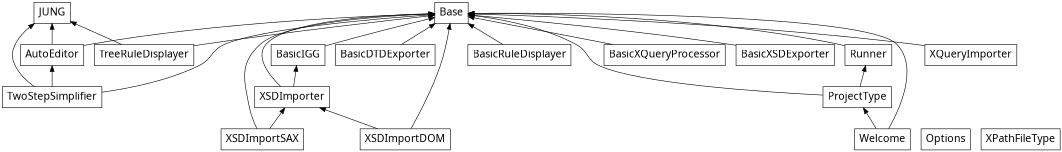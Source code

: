 digraph automaton_merge1 {
	node [shape = rectangle, fontname = "TeXGyrePagella-Regular", fontsize = 18];
	edge [fontname = "TeXGyrePagella-Regular", fontsize = 18];
	size = "7.08, 7.08";
	rankdir = BT;

	AutoEditor
	Base
	BasicDTDExporter
	BasicIGG
	BasicRuleDisplayer
	BasicXQueryProcessor
	BasicXSDExporter
	JUNG
	Options
	ProjectType
	Runner
	TreeRuleDisplayer
	TwoStepSimplifier
	Welcome
	XPathFileType
	XQueryImporter
	XSDImportDOM
	XSDImporter
	XSDImportSAX

	AutoEditor -> Base
	AutoEditor -> JUNG
	BasicDTDExporter -> Base
	BasicIGG -> Base
	BasicRuleDisplayer -> Base
	BasicXQueryProcessor -> Base
	BasicXSDExporter -> Base
	ProjectType -> Base
	ProjectType -> Runner
	Runner -> Base
	TreeRuleDisplayer -> Base
	TreeRuleDisplayer -> JUNG
	TwoStepSimplifier -> AutoEditor
	TwoStepSimplifier -> Base
	TwoStepSimplifier -> JUNG
	Welcome -> Base
	Welcome -> ProjectType
	XQueryImporter -> Base
	XSDImportDOM -> Base
	XSDImportDOM -> XSDImporter
	XSDImporter -> Base
	XSDImporter -> BasicIGG
	XSDImportSAX -> Base
	XSDImportSAX -> XSDImporter
}
